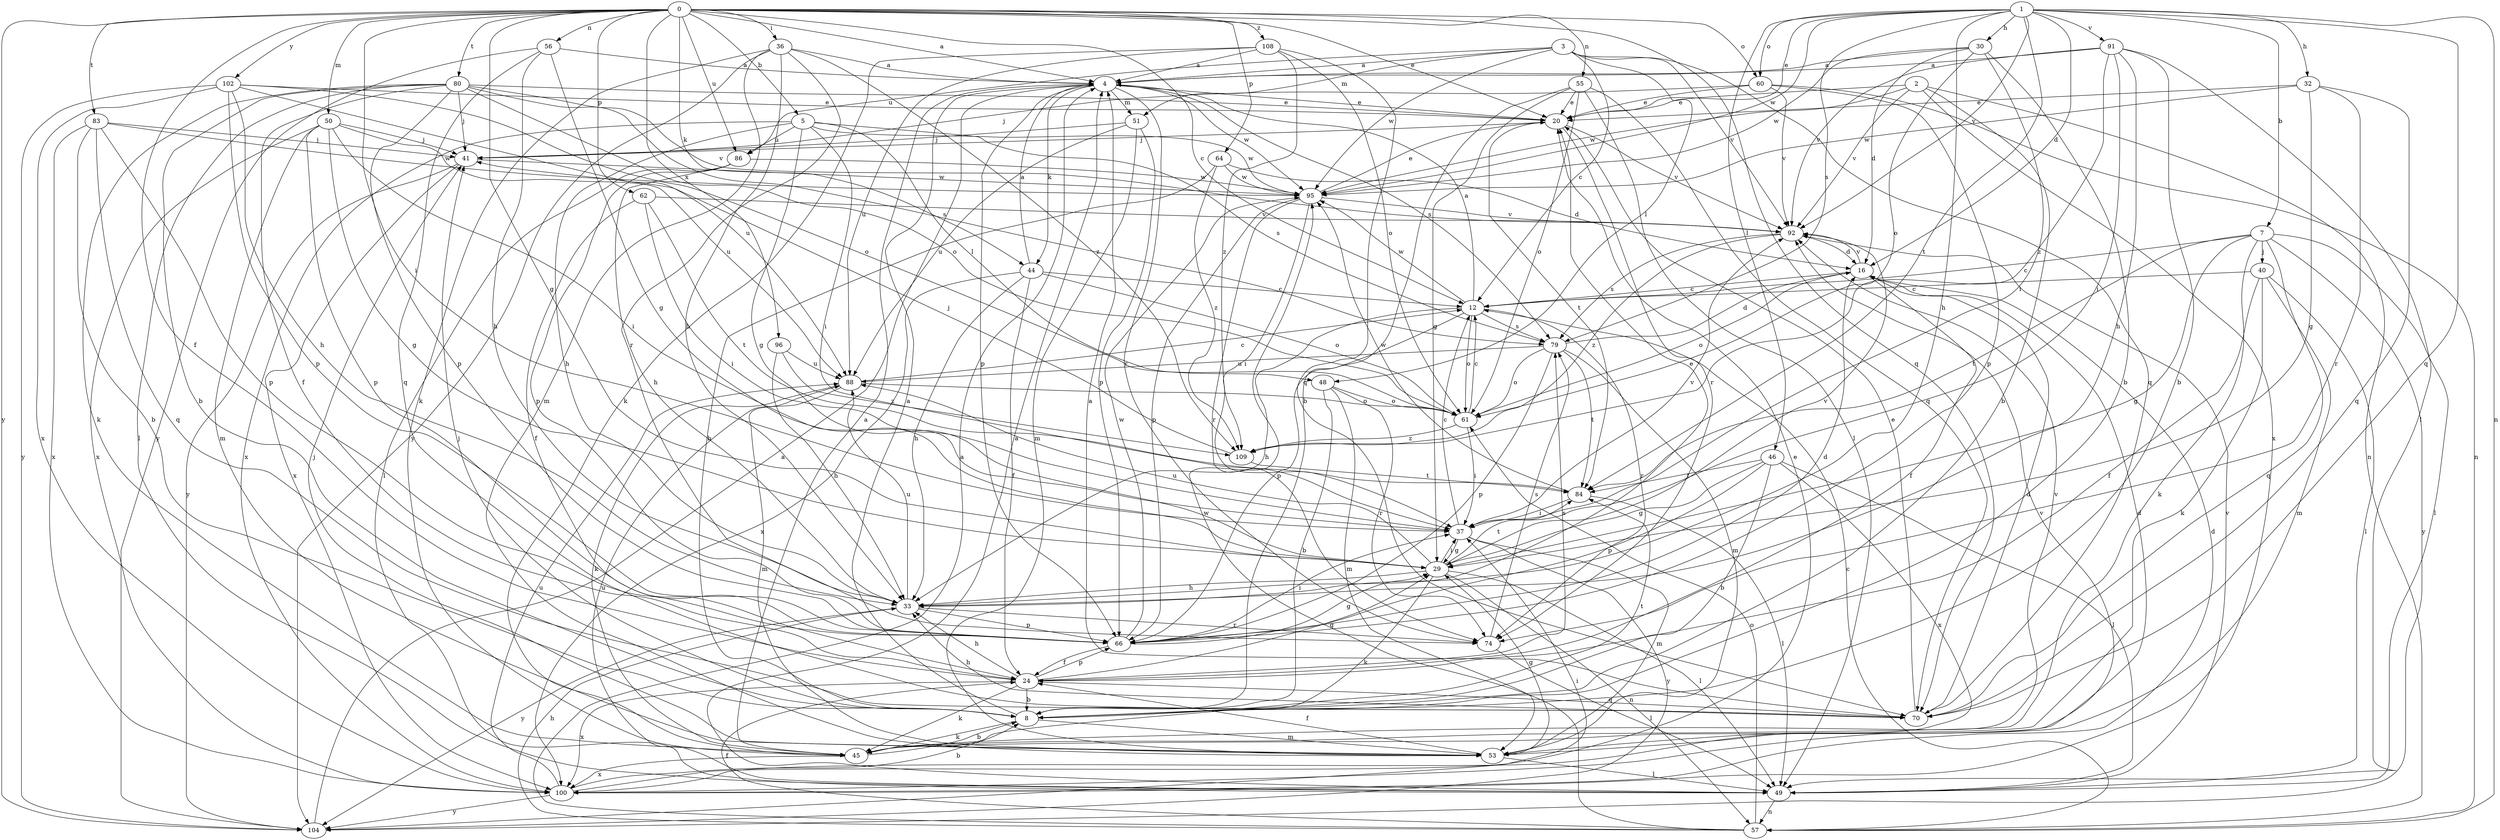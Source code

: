 strict digraph  {
0;
1;
2;
3;
4;
5;
7;
8;
12;
16;
20;
24;
29;
30;
32;
33;
36;
37;
40;
41;
44;
45;
46;
48;
49;
50;
51;
53;
55;
56;
57;
60;
61;
62;
64;
66;
70;
74;
79;
80;
83;
84;
86;
88;
91;
92;
95;
96;
100;
102;
104;
108;
109;
0 -> 4  [label=a];
0 -> 5  [label=b];
0 -> 12  [label=c];
0 -> 20  [label=e];
0 -> 24  [label=f];
0 -> 29  [label=g];
0 -> 36  [label=i];
0 -> 37  [label=i];
0 -> 44  [label=k];
0 -> 50  [label=m];
0 -> 55  [label=n];
0 -> 56  [label=n];
0 -> 60  [label=o];
0 -> 62  [label=p];
0 -> 64  [label=p];
0 -> 70  [label=q];
0 -> 80  [label=t];
0 -> 83  [label=t];
0 -> 86  [label=u];
0 -> 96  [label=x];
0 -> 102  [label=y];
0 -> 104  [label=y];
0 -> 108  [label=z];
1 -> 7  [label=b];
1 -> 16  [label=d];
1 -> 20  [label=e];
1 -> 30  [label=h];
1 -> 32  [label=h];
1 -> 33  [label=h];
1 -> 46  [label=l];
1 -> 57  [label=n];
1 -> 60  [label=o];
1 -> 70  [label=q];
1 -> 79  [label=s];
1 -> 84  [label=t];
1 -> 91  [label=v];
1 -> 92  [label=v];
1 -> 95  [label=w];
2 -> 8  [label=b];
2 -> 20  [label=e];
2 -> 57  [label=n];
2 -> 92  [label=v];
2 -> 95  [label=w];
2 -> 100  [label=x];
3 -> 4  [label=a];
3 -> 12  [label=c];
3 -> 48  [label=l];
3 -> 51  [label=m];
3 -> 70  [label=q];
3 -> 86  [label=u];
3 -> 92  [label=v];
3 -> 95  [label=w];
4 -> 20  [label=e];
4 -> 44  [label=k];
4 -> 51  [label=m];
4 -> 66  [label=p];
4 -> 74  [label=r];
4 -> 79  [label=s];
4 -> 95  [label=w];
5 -> 29  [label=g];
5 -> 33  [label=h];
5 -> 37  [label=i];
5 -> 48  [label=l];
5 -> 79  [label=s];
5 -> 86  [label=u];
5 -> 95  [label=w];
5 -> 100  [label=x];
7 -> 12  [label=c];
7 -> 29  [label=g];
7 -> 40  [label=j];
7 -> 45  [label=k];
7 -> 49  [label=l];
7 -> 70  [label=q];
7 -> 84  [label=t];
7 -> 104  [label=y];
8 -> 4  [label=a];
8 -> 41  [label=j];
8 -> 45  [label=k];
8 -> 53  [label=m];
8 -> 84  [label=t];
12 -> 4  [label=a];
12 -> 33  [label=h];
12 -> 61  [label=o];
12 -> 66  [label=p];
12 -> 74  [label=r];
12 -> 79  [label=s];
12 -> 95  [label=w];
16 -> 12  [label=c];
16 -> 24  [label=f];
16 -> 61  [label=o];
16 -> 92  [label=v];
20 -> 41  [label=j];
20 -> 74  [label=r];
20 -> 84  [label=t];
20 -> 92  [label=v];
24 -> 8  [label=b];
24 -> 29  [label=g];
24 -> 33  [label=h];
24 -> 45  [label=k];
24 -> 66  [label=p];
24 -> 70  [label=q];
24 -> 79  [label=s];
24 -> 100  [label=x];
29 -> 33  [label=h];
29 -> 37  [label=i];
29 -> 45  [label=k];
29 -> 49  [label=l];
29 -> 57  [label=n];
29 -> 84  [label=t];
29 -> 88  [label=u];
29 -> 92  [label=v];
30 -> 4  [label=a];
30 -> 8  [label=b];
30 -> 16  [label=d];
30 -> 37  [label=i];
30 -> 61  [label=o];
30 -> 95  [label=w];
32 -> 20  [label=e];
32 -> 29  [label=g];
32 -> 70  [label=q];
32 -> 74  [label=r];
32 -> 95  [label=w];
33 -> 20  [label=e];
33 -> 66  [label=p];
33 -> 74  [label=r];
33 -> 88  [label=u];
33 -> 104  [label=y];
36 -> 4  [label=a];
36 -> 33  [label=h];
36 -> 45  [label=k];
36 -> 53  [label=m];
36 -> 74  [label=r];
36 -> 104  [label=y];
36 -> 109  [label=z];
37 -> 12  [label=c];
37 -> 29  [label=g];
37 -> 53  [label=m];
37 -> 92  [label=v];
37 -> 104  [label=y];
40 -> 12  [label=c];
40 -> 24  [label=f];
40 -> 45  [label=k];
40 -> 49  [label=l];
40 -> 53  [label=m];
41 -> 95  [label=w];
41 -> 100  [label=x];
41 -> 104  [label=y];
44 -> 4  [label=a];
44 -> 12  [label=c];
44 -> 24  [label=f];
44 -> 33  [label=h];
44 -> 61  [label=o];
44 -> 100  [label=x];
45 -> 4  [label=a];
45 -> 8  [label=b];
45 -> 92  [label=v];
45 -> 100  [label=x];
46 -> 8  [label=b];
46 -> 29  [label=g];
46 -> 49  [label=l];
46 -> 66  [label=p];
46 -> 84  [label=t];
46 -> 100  [label=x];
48 -> 8  [label=b];
48 -> 53  [label=m];
48 -> 61  [label=o];
48 -> 74  [label=r];
49 -> 4  [label=a];
49 -> 57  [label=n];
49 -> 88  [label=u];
49 -> 92  [label=v];
50 -> 29  [label=g];
50 -> 37  [label=i];
50 -> 41  [label=j];
50 -> 53  [label=m];
50 -> 66  [label=p];
50 -> 88  [label=u];
50 -> 100  [label=x];
51 -> 41  [label=j];
51 -> 53  [label=m];
51 -> 66  [label=p];
51 -> 88  [label=u];
53 -> 16  [label=d];
53 -> 24  [label=f];
53 -> 29  [label=g];
53 -> 41  [label=j];
53 -> 49  [label=l];
55 -> 8  [label=b];
55 -> 20  [label=e];
55 -> 29  [label=g];
55 -> 49  [label=l];
55 -> 61  [label=o];
55 -> 70  [label=q];
56 -> 4  [label=a];
56 -> 29  [label=g];
56 -> 33  [label=h];
56 -> 70  [label=q];
56 -> 104  [label=y];
57 -> 4  [label=a];
57 -> 12  [label=c];
57 -> 24  [label=f];
57 -> 33  [label=h];
57 -> 61  [label=o];
57 -> 95  [label=w];
60 -> 20  [label=e];
60 -> 41  [label=j];
60 -> 57  [label=n];
60 -> 66  [label=p];
60 -> 92  [label=v];
61 -> 12  [label=c];
61 -> 37  [label=i];
61 -> 109  [label=z];
62 -> 24  [label=f];
62 -> 37  [label=i];
62 -> 84  [label=t];
62 -> 92  [label=v];
64 -> 8  [label=b];
64 -> 16  [label=d];
64 -> 95  [label=w];
64 -> 109  [label=z];
66 -> 16  [label=d];
66 -> 24  [label=f];
66 -> 29  [label=g];
66 -> 37  [label=i];
66 -> 95  [label=w];
70 -> 4  [label=a];
70 -> 16  [label=d];
70 -> 20  [label=e];
70 -> 33  [label=h];
74 -> 49  [label=l];
74 -> 79  [label=s];
79 -> 16  [label=d];
79 -> 53  [label=m];
79 -> 61  [label=o];
79 -> 66  [label=p];
79 -> 84  [label=t];
79 -> 88  [label=u];
80 -> 8  [label=b];
80 -> 20  [label=e];
80 -> 24  [label=f];
80 -> 41  [label=j];
80 -> 45  [label=k];
80 -> 49  [label=l];
80 -> 61  [label=o];
80 -> 66  [label=p];
80 -> 79  [label=s];
80 -> 92  [label=v];
83 -> 8  [label=b];
83 -> 41  [label=j];
83 -> 66  [label=p];
83 -> 70  [label=q];
83 -> 95  [label=w];
83 -> 100  [label=x];
84 -> 37  [label=i];
84 -> 49  [label=l];
84 -> 95  [label=w];
86 -> 33  [label=h];
86 -> 49  [label=l];
86 -> 66  [label=p];
86 -> 95  [label=w];
88 -> 12  [label=c];
88 -> 45  [label=k];
88 -> 53  [label=m];
88 -> 61  [label=o];
91 -> 4  [label=a];
91 -> 8  [label=b];
91 -> 33  [label=h];
91 -> 37  [label=i];
91 -> 49  [label=l];
91 -> 92  [label=v];
91 -> 109  [label=z];
92 -> 16  [label=d];
92 -> 79  [label=s];
92 -> 109  [label=z];
95 -> 20  [label=e];
95 -> 37  [label=i];
95 -> 66  [label=p];
95 -> 74  [label=r];
95 -> 92  [label=v];
96 -> 33  [label=h];
96 -> 88  [label=u];
96 -> 109  [label=z];
100 -> 8  [label=b];
100 -> 16  [label=d];
100 -> 20  [label=e];
100 -> 88  [label=u];
100 -> 92  [label=v];
100 -> 104  [label=y];
102 -> 20  [label=e];
102 -> 33  [label=h];
102 -> 61  [label=o];
102 -> 66  [label=p];
102 -> 88  [label=u];
102 -> 100  [label=x];
102 -> 104  [label=y];
104 -> 4  [label=a];
104 -> 37  [label=i];
108 -> 4  [label=a];
108 -> 45  [label=k];
108 -> 61  [label=o];
108 -> 70  [label=q];
108 -> 88  [label=u];
108 -> 109  [label=z];
109 -> 41  [label=j];
109 -> 84  [label=t];
}
